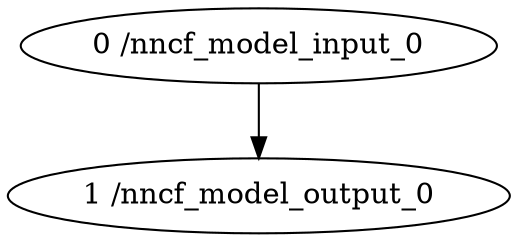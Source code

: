 strict digraph  {
"0 /nncf_model_input_0" [id=0, type=nncf_model_input];
"1 /nncf_model_output_0" [id=1, type=nncf_model_output];
"0 /nncf_model_input_0" -> "1 /nncf_model_output_0";
}
